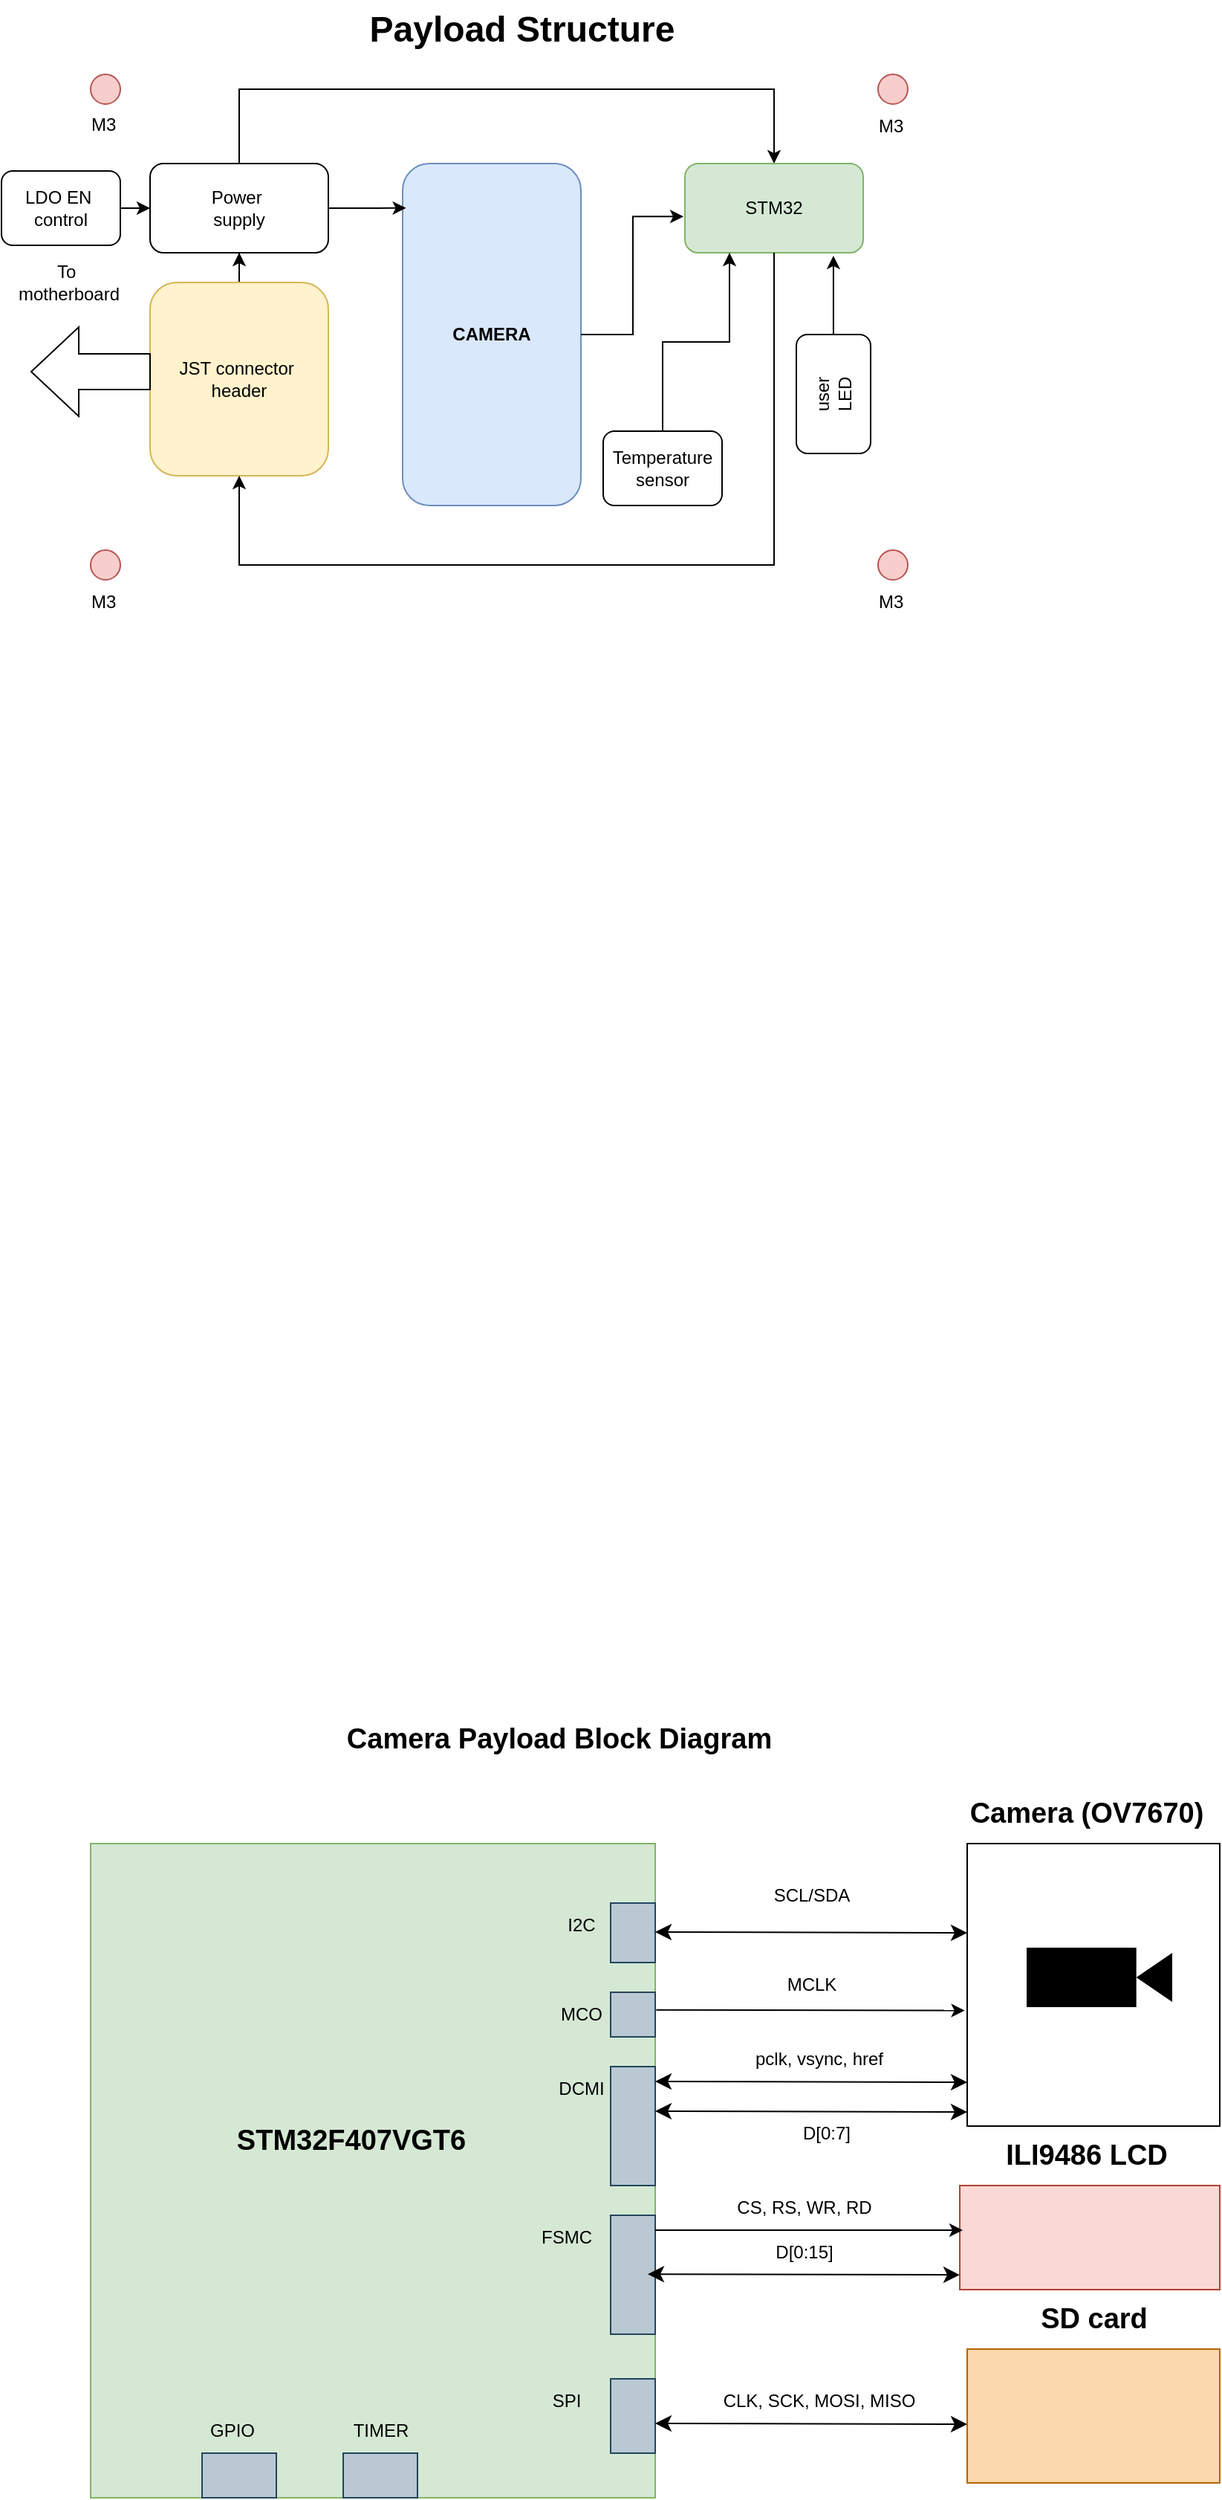 <mxfile version="28.0.6">
  <diagram name="Page-1" id="5ZK_mG932_7HAPduz4Pb">
    <mxGraphModel dx="1090" dy="1784" grid="1" gridSize="10" guides="1" tooltips="1" connect="1" arrows="1" fold="1" page="1" pageScale="1" pageWidth="850" pageHeight="1100" math="0" shadow="0">
      <root>
        <mxCell id="0" />
        <mxCell id="1" parent="0" />
        <mxCell id="L7zJjvOICgAlXbJsvfBQ-6" style="edgeStyle=orthogonalEdgeStyle;rounded=0;orthogonalLoop=1;jettySize=auto;html=1;" parent="1" source="L7zJjvOICgAlXbJsvfBQ-1" target="L7zJjvOICgAlXbJsvfBQ-3" edge="1">
          <mxGeometry relative="1" as="geometry">
            <Array as="points">
              <mxPoint x="180" y="30" />
              <mxPoint x="540" y="30" />
            </Array>
          </mxGeometry>
        </mxCell>
        <mxCell id="L7zJjvOICgAlXbJsvfBQ-1" value="Power&amp;nbsp;&lt;div&gt;supply&lt;/div&gt;" style="rounded=1;whiteSpace=wrap;html=1;" parent="1" vertex="1">
          <mxGeometry x="120" y="80" width="120" height="60" as="geometry" />
        </mxCell>
        <mxCell id="L7zJjvOICgAlXbJsvfBQ-2" value="&lt;b&gt;CAMERA&lt;/b&gt;" style="rounded=1;whiteSpace=wrap;html=1;fillColor=#dae8fc;strokeColor=#6c8ebf;" parent="1" vertex="1">
          <mxGeometry x="290" y="80" width="120" height="230" as="geometry" />
        </mxCell>
        <mxCell id="L7zJjvOICgAlXbJsvfBQ-3" value="STM32" style="rounded=1;whiteSpace=wrap;html=1;fillColor=#d5e8d4;strokeColor=#82b366;" parent="1" vertex="1">
          <mxGeometry x="480" y="80" width="120" height="60" as="geometry" />
        </mxCell>
        <mxCell id="L7zJjvOICgAlXbJsvfBQ-4" style="edgeStyle=orthogonalEdgeStyle;rounded=0;orthogonalLoop=1;jettySize=auto;html=1;entryX=-0.008;entryY=0.594;entryDx=0;entryDy=0;entryPerimeter=0;" parent="1" source="L7zJjvOICgAlXbJsvfBQ-2" target="L7zJjvOICgAlXbJsvfBQ-3" edge="1">
          <mxGeometry relative="1" as="geometry" />
        </mxCell>
        <mxCell id="L7zJjvOICgAlXbJsvfBQ-5" style="edgeStyle=orthogonalEdgeStyle;rounded=0;orthogonalLoop=1;jettySize=auto;html=1;entryX=0.019;entryY=0.13;entryDx=0;entryDy=0;entryPerimeter=0;" parent="1" source="L7zJjvOICgAlXbJsvfBQ-1" target="L7zJjvOICgAlXbJsvfBQ-2" edge="1">
          <mxGeometry relative="1" as="geometry" />
        </mxCell>
        <mxCell id="L7zJjvOICgAlXbJsvfBQ-11" value="" style="edgeStyle=orthogonalEdgeStyle;rounded=0;orthogonalLoop=1;jettySize=auto;html=1;" parent="1" source="L7zJjvOICgAlXbJsvfBQ-7" target="L7zJjvOICgAlXbJsvfBQ-1" edge="1">
          <mxGeometry relative="1" as="geometry" />
        </mxCell>
        <mxCell id="L7zJjvOICgAlXbJsvfBQ-7" value="JST connector&amp;nbsp;&lt;div&gt;header&lt;/div&gt;" style="rounded=1;whiteSpace=wrap;html=1;fillColor=#fff2cc;strokeColor=#d6b656;" parent="1" vertex="1">
          <mxGeometry x="120" y="160" width="120" height="130" as="geometry" />
        </mxCell>
        <mxCell id="L7zJjvOICgAlXbJsvfBQ-8" value="" style="shape=singleArrow;whiteSpace=wrap;html=1;arrowWidth=0.4;arrowSize=0.4;direction=west;" parent="1" vertex="1">
          <mxGeometry x="40" y="190" width="80" height="60" as="geometry" />
        </mxCell>
        <mxCell id="L7zJjvOICgAlXbJsvfBQ-9" value="To&amp;nbsp;&lt;div&gt;motherboard&lt;/div&gt;" style="text;html=1;align=center;verticalAlign=middle;resizable=0;points=[];autosize=1;strokeColor=none;fillColor=none;" parent="1" vertex="1">
          <mxGeometry x="20" y="140" width="90" height="40" as="geometry" />
        </mxCell>
        <mxCell id="L7zJjvOICgAlXbJsvfBQ-10" style="edgeStyle=orthogonalEdgeStyle;rounded=0;orthogonalLoop=1;jettySize=auto;html=1;entryX=0.5;entryY=1;entryDx=0;entryDy=0;" parent="1" source="L7zJjvOICgAlXbJsvfBQ-3" target="L7zJjvOICgAlXbJsvfBQ-7" edge="1">
          <mxGeometry relative="1" as="geometry">
            <Array as="points">
              <mxPoint x="540" y="350" />
              <mxPoint x="180" y="350" />
            </Array>
          </mxGeometry>
        </mxCell>
        <mxCell id="L7zJjvOICgAlXbJsvfBQ-12" value="" style="ellipse;whiteSpace=wrap;html=1;fillColor=#f8cecc;strokeColor=#b85450;" parent="1" vertex="1">
          <mxGeometry x="80" y="20" width="20" height="20" as="geometry" />
        </mxCell>
        <mxCell id="L7zJjvOICgAlXbJsvfBQ-13" value="" style="ellipse;whiteSpace=wrap;html=1;fillColor=#f8cecc;strokeColor=#b85450;" parent="1" vertex="1">
          <mxGeometry x="610" y="20" width="20" height="20" as="geometry" />
        </mxCell>
        <mxCell id="L7zJjvOICgAlXbJsvfBQ-14" value="" style="ellipse;whiteSpace=wrap;html=1;fillColor=#f8cecc;strokeColor=#b85450;" parent="1" vertex="1">
          <mxGeometry x="610" y="340" width="20" height="20" as="geometry" />
        </mxCell>
        <mxCell id="L7zJjvOICgAlXbJsvfBQ-15" value="" style="ellipse;whiteSpace=wrap;html=1;fillColor=#f8cecc;strokeColor=#b85450;" parent="1" vertex="1">
          <mxGeometry x="80" y="340" width="20" height="20" as="geometry" />
        </mxCell>
        <mxCell id="L7zJjvOICgAlXbJsvfBQ-17" value="M3&amp;nbsp;" style="text;html=1;align=center;verticalAlign=middle;resizable=0;points=[];autosize=1;strokeColor=none;fillColor=none;" parent="1" vertex="1">
          <mxGeometry x="70" y="39" width="40" height="30" as="geometry" />
        </mxCell>
        <mxCell id="L7zJjvOICgAlXbJsvfBQ-18" value="M3&amp;nbsp;" style="text;html=1;align=center;verticalAlign=middle;resizable=0;points=[];autosize=1;strokeColor=none;fillColor=none;" parent="1" vertex="1">
          <mxGeometry x="600" y="40" width="40" height="30" as="geometry" />
        </mxCell>
        <mxCell id="L7zJjvOICgAlXbJsvfBQ-19" value="M3&amp;nbsp;" style="text;html=1;align=center;verticalAlign=middle;resizable=0;points=[];autosize=1;strokeColor=none;fillColor=none;" parent="1" vertex="1">
          <mxGeometry x="600" y="360" width="40" height="30" as="geometry" />
        </mxCell>
        <mxCell id="L7zJjvOICgAlXbJsvfBQ-20" value="M3&amp;nbsp;" style="text;html=1;align=center;verticalAlign=middle;resizable=0;points=[];autosize=1;strokeColor=none;fillColor=none;" parent="1" vertex="1">
          <mxGeometry x="70" y="360" width="40" height="30" as="geometry" />
        </mxCell>
        <mxCell id="L7zJjvOICgAlXbJsvfBQ-22" style="edgeStyle=orthogonalEdgeStyle;rounded=0;orthogonalLoop=1;jettySize=auto;html=1;entryX=0.25;entryY=1;entryDx=0;entryDy=0;" parent="1" source="L7zJjvOICgAlXbJsvfBQ-21" target="L7zJjvOICgAlXbJsvfBQ-3" edge="1">
          <mxGeometry relative="1" as="geometry" />
        </mxCell>
        <mxCell id="L7zJjvOICgAlXbJsvfBQ-21" value="Temperature&lt;div&gt;sensor&lt;/div&gt;" style="rounded=1;whiteSpace=wrap;html=1;" parent="1" vertex="1">
          <mxGeometry x="425" y="260" width="80" height="50" as="geometry" />
        </mxCell>
        <mxCell id="L7zJjvOICgAlXbJsvfBQ-24" value="" style="edgeStyle=orthogonalEdgeStyle;rounded=0;orthogonalLoop=1;jettySize=auto;html=1;" parent="1" source="L7zJjvOICgAlXbJsvfBQ-23" target="L7zJjvOICgAlXbJsvfBQ-1" edge="1">
          <mxGeometry relative="1" as="geometry" />
        </mxCell>
        <mxCell id="L7zJjvOICgAlXbJsvfBQ-23" value="LDO EN&amp;nbsp;&lt;div&gt;control&lt;/div&gt;" style="rounded=1;whiteSpace=wrap;html=1;" parent="1" vertex="1">
          <mxGeometry x="20" y="85" width="80" height="50" as="geometry" />
        </mxCell>
        <mxCell id="L7zJjvOICgAlXbJsvfBQ-25" value="user&lt;div&gt;LED&lt;/div&gt;" style="rounded=1;whiteSpace=wrap;html=1;rotation=-90;" parent="1" vertex="1">
          <mxGeometry x="540" y="210" width="80" height="50" as="geometry" />
        </mxCell>
        <mxCell id="L7zJjvOICgAlXbJsvfBQ-26" style="edgeStyle=orthogonalEdgeStyle;rounded=0;orthogonalLoop=1;jettySize=auto;html=1;entryX=0.833;entryY=1.033;entryDx=0;entryDy=0;entryPerimeter=0;" parent="1" source="L7zJjvOICgAlXbJsvfBQ-25" target="L7zJjvOICgAlXbJsvfBQ-3" edge="1">
          <mxGeometry relative="1" as="geometry" />
        </mxCell>
        <mxCell id="L7zJjvOICgAlXbJsvfBQ-27" value="Payload Structure" style="text;strokeColor=none;fillColor=none;html=1;fontSize=24;fontStyle=1;verticalAlign=middle;align=center;" parent="1" vertex="1">
          <mxGeometry x="320" y="-30" width="100" height="40" as="geometry" />
        </mxCell>
        <mxCell id="4pOcz4I7ieIK5AgUENX0-1" value="" style="whiteSpace=wrap;html=1;fillColor=#d5e8d4;strokeColor=#82b366;" vertex="1" parent="1">
          <mxGeometry x="80" y="1210" width="380" height="440" as="geometry" />
        </mxCell>
        <mxCell id="4pOcz4I7ieIK5AgUENX0-2" value="" style="whiteSpace=wrap;html=1;fillColor=#bac8d3;strokeColor=#23445d;" vertex="1" parent="1">
          <mxGeometry x="430" y="1250" width="30" height="40" as="geometry" />
        </mxCell>
        <mxCell id="4pOcz4I7ieIK5AgUENX0-3" value="" style="whiteSpace=wrap;html=1;fillColor=#bac8d3;strokeColor=#23445d;" vertex="1" parent="1">
          <mxGeometry x="430" y="1310" width="30" height="30" as="geometry" />
        </mxCell>
        <mxCell id="4pOcz4I7ieIK5AgUENX0-4" value="" style="whiteSpace=wrap;html=1;fillColor=#bac8d3;strokeColor=#23445d;" vertex="1" parent="1">
          <mxGeometry x="430" y="1360" width="30" height="80" as="geometry" />
        </mxCell>
        <mxCell id="4pOcz4I7ieIK5AgUENX0-5" value="" style="whiteSpace=wrap;html=1;fillColor=#bac8d3;strokeColor=#23445d;" vertex="1" parent="1">
          <mxGeometry x="430" y="1460" width="30" height="80" as="geometry" />
        </mxCell>
        <mxCell id="4pOcz4I7ieIK5AgUENX0-6" value="" style="whiteSpace=wrap;html=1;fillColor=#bac8d3;strokeColor=#23445d;" vertex="1" parent="1">
          <mxGeometry x="430" y="1570" width="30" height="50" as="geometry" />
        </mxCell>
        <mxCell id="4pOcz4I7ieIK5AgUENX0-7" value="" style="whiteSpace=wrap;html=1;rotation=-90;fillColor=#bac8d3;strokeColor=#23445d;" vertex="1" parent="1">
          <mxGeometry x="165" y="1610" width="30" height="50" as="geometry" />
        </mxCell>
        <mxCell id="4pOcz4I7ieIK5AgUENX0-8" value="" style="whiteSpace=wrap;html=1;rotation=-90;fillColor=#bac8d3;strokeColor=#23445d;" vertex="1" parent="1">
          <mxGeometry x="260" y="1610" width="30" height="50" as="geometry" />
        </mxCell>
        <mxCell id="4pOcz4I7ieIK5AgUENX0-9" value="" style="whiteSpace=wrap;html=1;" vertex="1" parent="1">
          <mxGeometry x="670" y="1210" width="170" height="190" as="geometry" />
        </mxCell>
        <mxCell id="4pOcz4I7ieIK5AgUENX0-10" value="Camera (OV7670)" style="text;html=1;align=center;verticalAlign=middle;resizable=0;points=[];autosize=1;strokeColor=none;fillColor=none;fontSize=19;fontStyle=1;fontFamily=Helvetica;" vertex="1" parent="1">
          <mxGeometry x="660" y="1170" width="180" height="40" as="geometry" />
        </mxCell>
        <mxCell id="4pOcz4I7ieIK5AgUENX0-11" value="" style="edgeStyle=none;orthogonalLoop=1;jettySize=auto;html=1;endArrow=classic;startArrow=classic;endSize=8;startSize=8;rounded=0;entryX=0;entryY=0.316;entryDx=0;entryDy=0;entryPerimeter=0;" edge="1" parent="1" target="4pOcz4I7ieIK5AgUENX0-9">
          <mxGeometry width="100" relative="1" as="geometry">
            <mxPoint x="460" y="1269.5" as="sourcePoint" />
            <mxPoint x="560" y="1269.5" as="targetPoint" />
            <Array as="points" />
          </mxGeometry>
        </mxCell>
        <mxCell id="4pOcz4I7ieIK5AgUENX0-12" value="" style="edgeStyle=none;orthogonalLoop=1;jettySize=auto;html=1;endArrow=classic;startArrow=classic;endSize=8;startSize=8;rounded=0;entryX=0;entryY=0.316;entryDx=0;entryDy=0;entryPerimeter=0;" edge="1" parent="1">
          <mxGeometry width="100" relative="1" as="geometry">
            <mxPoint x="460" y="1370" as="sourcePoint" />
            <mxPoint x="670" y="1370.5" as="targetPoint" />
            <Array as="points" />
          </mxGeometry>
        </mxCell>
        <mxCell id="4pOcz4I7ieIK5AgUENX0-13" value="" style="edgeStyle=none;orthogonalLoop=1;jettySize=auto;html=1;endArrow=classic;startArrow=classic;endSize=8;startSize=8;rounded=0;entryX=0;entryY=0.316;entryDx=0;entryDy=0;entryPerimeter=0;" edge="1" parent="1">
          <mxGeometry width="100" relative="1" as="geometry">
            <mxPoint x="460" y="1390" as="sourcePoint" />
            <mxPoint x="670" y="1390.5" as="targetPoint" />
            <Array as="points" />
          </mxGeometry>
        </mxCell>
        <mxCell id="4pOcz4I7ieIK5AgUENX0-14" value="" style="endArrow=classic;html=1;rounded=0;exitX=1.024;exitY=0.397;exitDx=0;exitDy=0;exitPerimeter=0;entryX=-0.01;entryY=0.591;entryDx=0;entryDy=0;entryPerimeter=0;" edge="1" parent="1" source="4pOcz4I7ieIK5AgUENX0-3" target="4pOcz4I7ieIK5AgUENX0-9">
          <mxGeometry width="50" height="50" relative="1" as="geometry">
            <mxPoint x="580" y="1350" as="sourcePoint" />
            <mxPoint x="630" y="1300" as="targetPoint" />
          </mxGeometry>
        </mxCell>
        <mxCell id="4pOcz4I7ieIK5AgUENX0-15" value="I2C" style="text;html=1;align=center;verticalAlign=middle;resizable=0;points=[];autosize=1;strokeColor=none;fillColor=none;" vertex="1" parent="1">
          <mxGeometry x="390" y="1250" width="40" height="30" as="geometry" />
        </mxCell>
        <mxCell id="4pOcz4I7ieIK5AgUENX0-16" value="MCO" style="text;html=1;align=center;verticalAlign=middle;resizable=0;points=[];autosize=1;strokeColor=none;fillColor=none;" vertex="1" parent="1">
          <mxGeometry x="385" y="1310" width="50" height="30" as="geometry" />
        </mxCell>
        <mxCell id="4pOcz4I7ieIK5AgUENX0-17" value="DCMI" style="text;html=1;align=center;verticalAlign=middle;resizable=0;points=[];autosize=1;strokeColor=none;fillColor=none;" vertex="1" parent="1">
          <mxGeometry x="385" y="1360" width="50" height="30" as="geometry" />
        </mxCell>
        <mxCell id="4pOcz4I7ieIK5AgUENX0-18" value="FSMC" style="text;html=1;align=center;verticalAlign=middle;resizable=0;points=[];autosize=1;strokeColor=none;fillColor=none;" vertex="1" parent="1">
          <mxGeometry x="370" y="1460" width="60" height="30" as="geometry" />
        </mxCell>
        <mxCell id="4pOcz4I7ieIK5AgUENX0-19" value="SPI" style="text;html=1;align=center;verticalAlign=middle;resizable=0;points=[];autosize=1;strokeColor=none;fillColor=none;" vertex="1" parent="1">
          <mxGeometry x="380" y="1570" width="40" height="30" as="geometry" />
        </mxCell>
        <mxCell id="4pOcz4I7ieIK5AgUENX0-20" value="GPIO" style="text;html=1;align=center;verticalAlign=middle;resizable=0;points=[];autosize=1;strokeColor=none;fillColor=none;" vertex="1" parent="1">
          <mxGeometry x="150" y="1590" width="50" height="30" as="geometry" />
        </mxCell>
        <mxCell id="4pOcz4I7ieIK5AgUENX0-21" value="TIMER" style="text;html=1;align=center;verticalAlign=middle;resizable=0;points=[];autosize=1;strokeColor=none;fillColor=none;" vertex="1" parent="1">
          <mxGeometry x="245" y="1590" width="60" height="30" as="geometry" />
        </mxCell>
        <mxCell id="4pOcz4I7ieIK5AgUENX0-22" value="SCL/SDA" style="text;html=1;align=center;verticalAlign=middle;resizable=0;points=[];autosize=1;strokeColor=none;fillColor=none;" vertex="1" parent="1">
          <mxGeometry x="530" y="1230" width="70" height="30" as="geometry" />
        </mxCell>
        <mxCell id="4pOcz4I7ieIK5AgUENX0-23" value="MCLK" style="text;html=1;align=center;verticalAlign=middle;resizable=0;points=[];autosize=1;strokeColor=none;fillColor=none;" vertex="1" parent="1">
          <mxGeometry x="535" y="1290" width="60" height="30" as="geometry" />
        </mxCell>
        <mxCell id="4pOcz4I7ieIK5AgUENX0-24" value="pclk, vsync, href" style="text;html=1;align=center;verticalAlign=middle;resizable=0;points=[];autosize=1;strokeColor=none;fillColor=none;" vertex="1" parent="1">
          <mxGeometry x="515" y="1340" width="110" height="30" as="geometry" />
        </mxCell>
        <mxCell id="4pOcz4I7ieIK5AgUENX0-25" value="D[0:7]" style="text;html=1;align=center;verticalAlign=middle;resizable=0;points=[];autosize=1;strokeColor=none;fillColor=none;" vertex="1" parent="1">
          <mxGeometry x="545" y="1390" width="60" height="30" as="geometry" />
        </mxCell>
        <mxCell id="4pOcz4I7ieIK5AgUENX0-26" value="" style="whiteSpace=wrap;html=1;fillColor=#fad7ac;strokeColor=#b46504;" vertex="1" parent="1">
          <mxGeometry x="670" y="1550" width="170" height="90" as="geometry" />
        </mxCell>
        <mxCell id="4pOcz4I7ieIK5AgUENX0-27" value="SD card" style="text;html=1;align=center;verticalAlign=middle;resizable=0;points=[];autosize=1;strokeColor=none;fillColor=none;fontSize=19;fontStyle=1;fontFamily=Helvetica;" vertex="1" parent="1">
          <mxGeometry x="710" y="1510" width="90" height="40" as="geometry" />
        </mxCell>
        <mxCell id="4pOcz4I7ieIK5AgUENX0-29" value="" style="edgeStyle=none;orthogonalLoop=1;jettySize=auto;html=1;endArrow=classic;startArrow=classic;endSize=8;startSize=8;rounded=0;entryX=0;entryY=0.316;entryDx=0;entryDy=0;entryPerimeter=0;" edge="1" parent="1">
          <mxGeometry width="100" relative="1" as="geometry">
            <mxPoint x="460" y="1600" as="sourcePoint" />
            <mxPoint x="670" y="1600.5" as="targetPoint" />
            <Array as="points" />
          </mxGeometry>
        </mxCell>
        <mxCell id="4pOcz4I7ieIK5AgUENX0-30" value="CLK, SCK, MOSI, MISO" style="text;html=1;align=center;verticalAlign=middle;resizable=0;points=[];autosize=1;strokeColor=none;fillColor=none;" vertex="1" parent="1">
          <mxGeometry x="495" y="1570" width="150" height="30" as="geometry" />
        </mxCell>
        <mxCell id="4pOcz4I7ieIK5AgUENX0-31" value="" style="whiteSpace=wrap;html=1;fillColor=#fad9d5;strokeColor=#ae4132;" vertex="1" parent="1">
          <mxGeometry x="665" y="1440" width="175" height="70" as="geometry" />
        </mxCell>
        <mxCell id="4pOcz4I7ieIK5AgUENX0-32" value="" style="endArrow=classic;html=1;rounded=0;exitX=1.024;exitY=0.397;exitDx=0;exitDy=0;exitPerimeter=0;entryX=-0.01;entryY=0.591;entryDx=0;entryDy=0;entryPerimeter=0;" edge="1" parent="1">
          <mxGeometry width="50" height="50" relative="1" as="geometry">
            <mxPoint x="460" y="1470" as="sourcePoint" />
            <mxPoint x="667" y="1470" as="targetPoint" />
          </mxGeometry>
        </mxCell>
        <mxCell id="4pOcz4I7ieIK5AgUENX0-33" value="" style="edgeStyle=none;orthogonalLoop=1;jettySize=auto;html=1;endArrow=classic;startArrow=classic;endSize=8;startSize=8;rounded=0;entryX=0;entryY=0.316;entryDx=0;entryDy=0;entryPerimeter=0;" edge="1" parent="1">
          <mxGeometry width="100" relative="1" as="geometry">
            <mxPoint x="455" y="1499.57" as="sourcePoint" />
            <mxPoint x="665" y="1500.07" as="targetPoint" />
            <Array as="points" />
          </mxGeometry>
        </mxCell>
        <mxCell id="4pOcz4I7ieIK5AgUENX0-34" value="D[0:15]" style="text;html=1;align=center;verticalAlign=middle;resizable=0;points=[];autosize=1;strokeColor=none;fillColor=none;" vertex="1" parent="1">
          <mxGeometry x="530" y="1470" width="60" height="30" as="geometry" />
        </mxCell>
        <mxCell id="4pOcz4I7ieIK5AgUENX0-35" value="CS, RS, WR, RD" style="text;html=1;align=center;verticalAlign=middle;resizable=0;points=[];autosize=1;strokeColor=none;fillColor=none;" vertex="1" parent="1">
          <mxGeometry x="505" y="1440" width="110" height="30" as="geometry" />
        </mxCell>
        <mxCell id="4pOcz4I7ieIK5AgUENX0-36" value="ILI9486 LCD" style="text;html=1;align=center;verticalAlign=middle;resizable=0;points=[];autosize=1;strokeColor=none;fillColor=none;fontSize=19;fontStyle=1;fontFamily=Helvetica;" vertex="1" parent="1">
          <mxGeometry x="685" y="1400" width="130" height="40" as="geometry" />
        </mxCell>
        <mxCell id="4pOcz4I7ieIK5AgUENX0-37" value="STM32F407VGT6" style="text;html=1;align=center;verticalAlign=middle;resizable=0;points=[];autosize=1;strokeColor=none;fillColor=none;fontSize=19;fontStyle=1;fontFamily=Helvetica;" vertex="1" parent="1">
          <mxGeometry x="165" y="1390" width="180" height="40" as="geometry" />
        </mxCell>
        <mxCell id="4pOcz4I7ieIK5AgUENX0-39" value="" style="shape=mxgraph.signs.tech.video_camera;html=1;pointerEvents=1;fillColor=#000000;strokeColor=none;verticalLabelPosition=bottom;verticalAlign=top;align=center;" vertex="1" parent="1">
          <mxGeometry x="710" y="1280" width="98" height="40" as="geometry" />
        </mxCell>
        <mxCell id="4pOcz4I7ieIK5AgUENX0-40" value="Camera Payload Block Diagram" style="text;html=1;align=center;verticalAlign=middle;resizable=0;points=[];autosize=1;strokeColor=none;fillColor=none;fontSize=19;fontStyle=1;fontFamily=Helvetica;" vertex="1" parent="1">
          <mxGeometry x="250" y="1120" width="290" height="40" as="geometry" />
        </mxCell>
      </root>
    </mxGraphModel>
  </diagram>
</mxfile>
